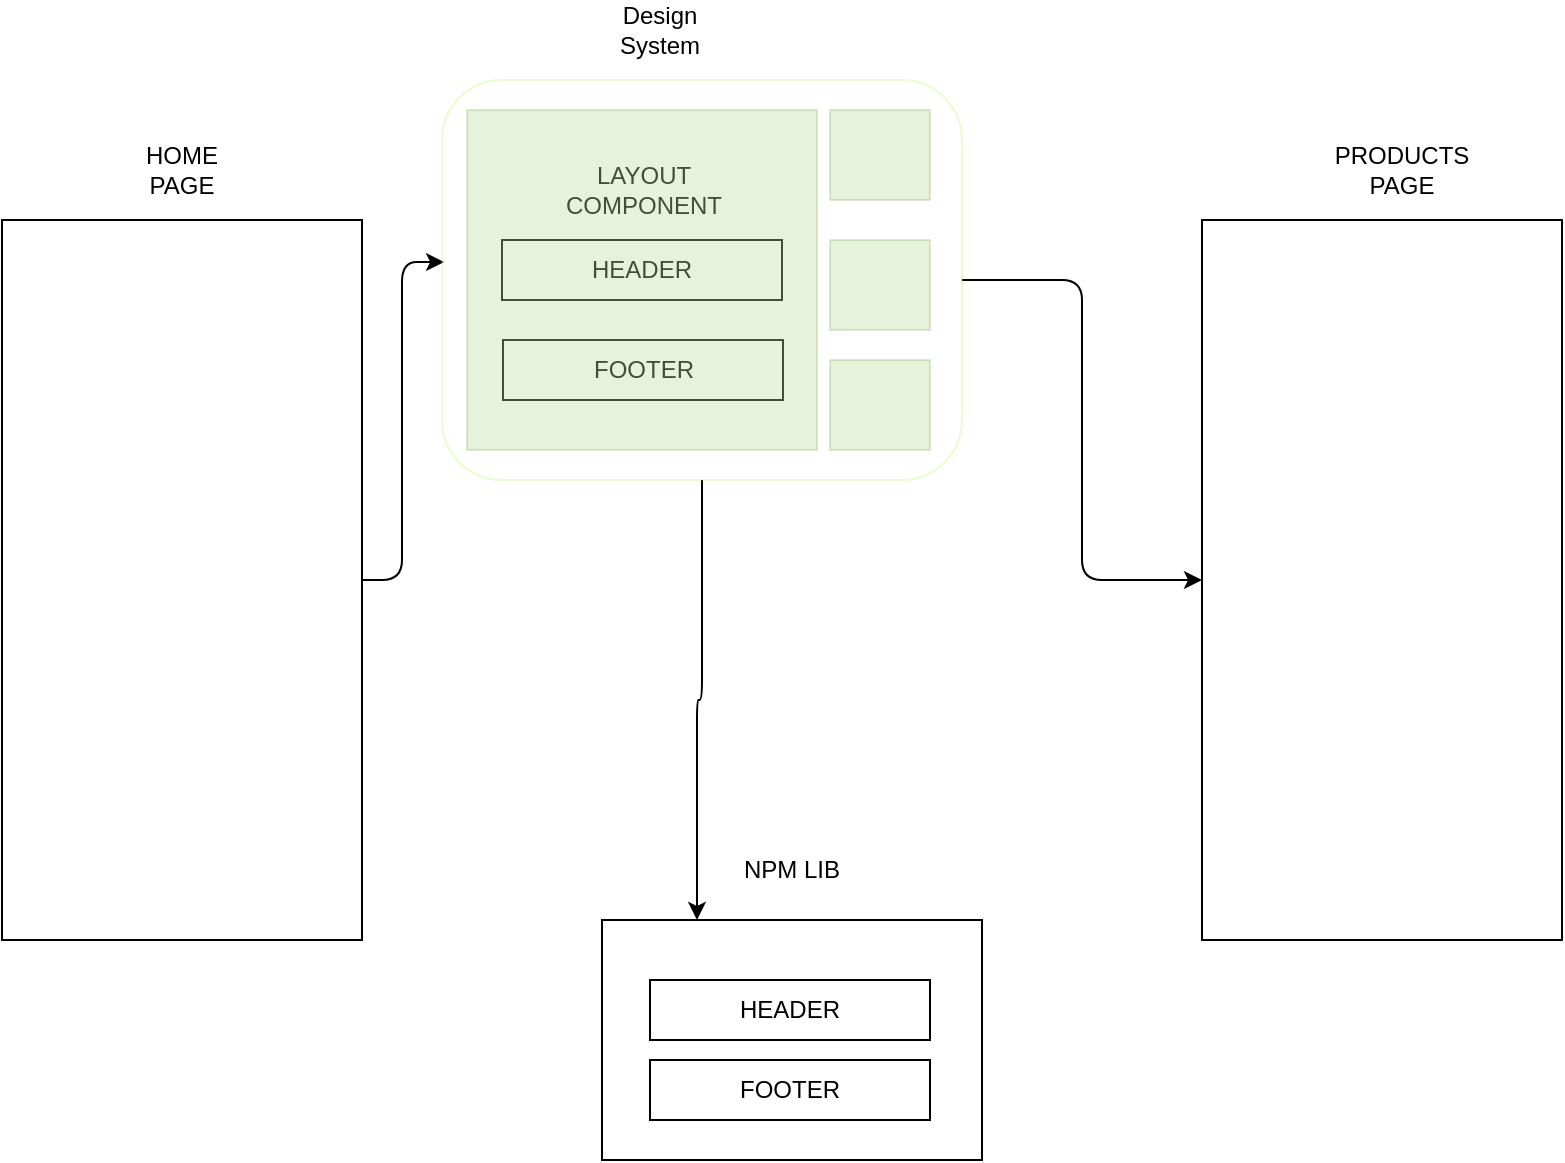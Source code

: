 <mxfile>
    <diagram id="6c3GjXpKXNi3oD8Ci-Yr" name="Page-1">
        <mxGraphModel dx="815" dy="626" grid="1" gridSize="10" guides="1" tooltips="1" connect="1" arrows="1" fold="1" page="1" pageScale="1" pageWidth="827" pageHeight="1169" math="0" shadow="0">
            <root>
                <mxCell id="0"/>
                <mxCell id="1" parent="0"/>
                <mxCell id="28" style="edgeStyle=orthogonalEdgeStyle;html=1;exitX=1;exitY=0.5;exitDx=0;exitDy=0;entryX=0.004;entryY=0.455;entryDx=0;entryDy=0;entryPerimeter=0;" edge="1" parent="1" source="2" target="37">
                    <mxGeometry relative="1" as="geometry"/>
                </mxCell>
                <mxCell id="2" value="" style="whiteSpace=wrap;html=1;" vertex="1" parent="1">
                    <mxGeometry x="20" y="150" width="180" height="360" as="geometry"/>
                </mxCell>
                <mxCell id="3" value="HOME PAGE" style="text;strokeColor=none;align=center;fillColor=none;html=1;verticalAlign=middle;whiteSpace=wrap;rounded=0;" vertex="1" parent="1">
                    <mxGeometry x="80" y="110" width="60" height="30" as="geometry"/>
                </mxCell>
                <mxCell id="6" value="" style="whiteSpace=wrap;html=1;" vertex="1" parent="1">
                    <mxGeometry x="620" y="150" width="180" height="360" as="geometry"/>
                </mxCell>
                <mxCell id="8" value="PRODUCTS PAGE" style="text;strokeColor=none;align=center;fillColor=none;html=1;verticalAlign=middle;whiteSpace=wrap;rounded=0;" vertex="1" parent="1">
                    <mxGeometry x="690" y="110" width="60" height="30" as="geometry"/>
                </mxCell>
                <mxCell id="29" style="edgeStyle=orthogonalEdgeStyle;html=1;" edge="1" parent="1" source="37" target="6">
                    <mxGeometry relative="1" as="geometry"/>
                </mxCell>
                <mxCell id="13" value="" style="whiteSpace=wrap;html=1;" vertex="1" parent="1">
                    <mxGeometry x="320" y="500" width="190" height="120" as="geometry"/>
                </mxCell>
                <mxCell id="14" value="NPM LIB" style="text;strokeColor=none;align=center;fillColor=none;html=1;verticalAlign=middle;whiteSpace=wrap;rounded=0;" vertex="1" parent="1">
                    <mxGeometry x="385" y="460" width="60" height="30" as="geometry"/>
                </mxCell>
                <mxCell id="17" value="" style="whiteSpace=wrap;html=1;" vertex="1" parent="1">
                    <mxGeometry x="344" y="530" width="140" height="30" as="geometry"/>
                </mxCell>
                <mxCell id="16" value="" style="group" vertex="1" connectable="0" parent="1">
                    <mxGeometry x="344" y="530" width="140" height="30" as="geometry"/>
                </mxCell>
                <mxCell id="18" value="HEADER" style="text;strokeColor=none;align=center;fillColor=none;html=1;verticalAlign=middle;whiteSpace=wrap;rounded=0;" vertex="1" parent="16">
                    <mxGeometry x="40" width="60" height="30" as="geometry"/>
                </mxCell>
                <mxCell id="19" value="" style="group" vertex="1" connectable="0" parent="1">
                    <mxGeometry x="344" y="570" width="140" height="30" as="geometry"/>
                </mxCell>
                <mxCell id="20" value="" style="whiteSpace=wrap;html=1;" vertex="1" parent="19">
                    <mxGeometry width="140" height="30" as="geometry"/>
                </mxCell>
                <mxCell id="21" value="FOOTER" style="text;strokeColor=none;align=center;fillColor=none;html=1;verticalAlign=middle;whiteSpace=wrap;rounded=0;" vertex="1" parent="19">
                    <mxGeometry x="40" width="60" height="30" as="geometry"/>
                </mxCell>
                <mxCell id="31" value="" style="group" vertex="1" connectable="0" parent="1">
                    <mxGeometry x="270" y="120" width="157.5" height="145" as="geometry"/>
                </mxCell>
                <mxCell id="5" value="LAYOUT COMPONENT" style="text;strokeColor=none;align=center;fillColor=none;html=1;verticalAlign=middle;whiteSpace=wrap;rounded=0;" vertex="1" parent="31">
                    <mxGeometry x="40.5" width="60" height="30" as="geometry"/>
                </mxCell>
                <mxCell id="11" value="" style="whiteSpace=wrap;html=1;" vertex="1" parent="31">
                    <mxGeometry x="0.5" y="90" width="140" height="30" as="geometry"/>
                </mxCell>
                <mxCell id="12" value="FOOTER" style="text;strokeColor=none;align=center;fillColor=none;html=1;verticalAlign=middle;whiteSpace=wrap;rounded=0;" vertex="1" parent="31">
                    <mxGeometry x="40.5" y="90" width="60" height="30" as="geometry"/>
                </mxCell>
                <mxCell id="15" value="" style="group" vertex="1" connectable="0" parent="31">
                    <mxGeometry y="40" width="140" height="30" as="geometry"/>
                </mxCell>
                <mxCell id="9" value="" style="whiteSpace=wrap;html=1;" vertex="1" parent="15">
                    <mxGeometry width="140" height="30" as="geometry"/>
                </mxCell>
                <mxCell id="10" value="HEADER" style="text;strokeColor=none;align=center;fillColor=none;html=1;verticalAlign=middle;whiteSpace=wrap;rounded=0;" vertex="1" parent="15">
                    <mxGeometry x="40" width="60" height="30" as="geometry"/>
                </mxCell>
                <mxCell id="30" value="" style="whiteSpace=wrap;html=1;opacity=20;fillColor=#60a917;fontColor=#ffffff;strokeColor=#2D7600;" vertex="1" parent="31">
                    <mxGeometry x="-17.5" y="-25" width="175" height="170" as="geometry"/>
                </mxCell>
                <mxCell id="32" value="" style="whiteSpace=wrap;html=1;opacity=20;fillColor=#60a917;fontColor=#ffffff;strokeColor=#2D7600;" vertex="1" parent="1">
                    <mxGeometry x="434" y="160" width="50" height="45" as="geometry"/>
                </mxCell>
                <mxCell id="34" value="" style="whiteSpace=wrap;html=1;opacity=20;fillColor=#60a917;fontColor=#ffffff;strokeColor=#2D7600;" vertex="1" parent="1">
                    <mxGeometry x="434" y="220" width="50" height="45" as="geometry"/>
                </mxCell>
                <mxCell id="35" value="" style="whiteSpace=wrap;html=1;opacity=20;fillColor=#60a917;fontColor=#ffffff;strokeColor=#2D7600;" vertex="1" parent="1">
                    <mxGeometry x="434" y="95" width="50" height="45" as="geometry"/>
                </mxCell>
                <mxCell id="36" value="Design System" style="text;strokeColor=none;align=center;fillColor=none;html=1;verticalAlign=middle;whiteSpace=wrap;rounded=0;" vertex="1" parent="1">
                    <mxGeometry x="318.75" y="40" width="60" height="30" as="geometry"/>
                </mxCell>
                <mxCell id="38" style="edgeStyle=orthogonalEdgeStyle;html=1;exitX=0.5;exitY=1;exitDx=0;exitDy=0;entryX=0.25;entryY=0;entryDx=0;entryDy=0;" edge="1" parent="1" source="37" target="13">
                    <mxGeometry relative="1" as="geometry"/>
                </mxCell>
                <mxCell id="37" value="" style="whiteSpace=wrap;html=1;opacity=20;rounded=1;strokeColor=#80FF00;" vertex="1" parent="1">
                    <mxGeometry x="240" y="80" width="260" height="200" as="geometry"/>
                </mxCell>
            </root>
        </mxGraphModel>
    </diagram>
</mxfile>
